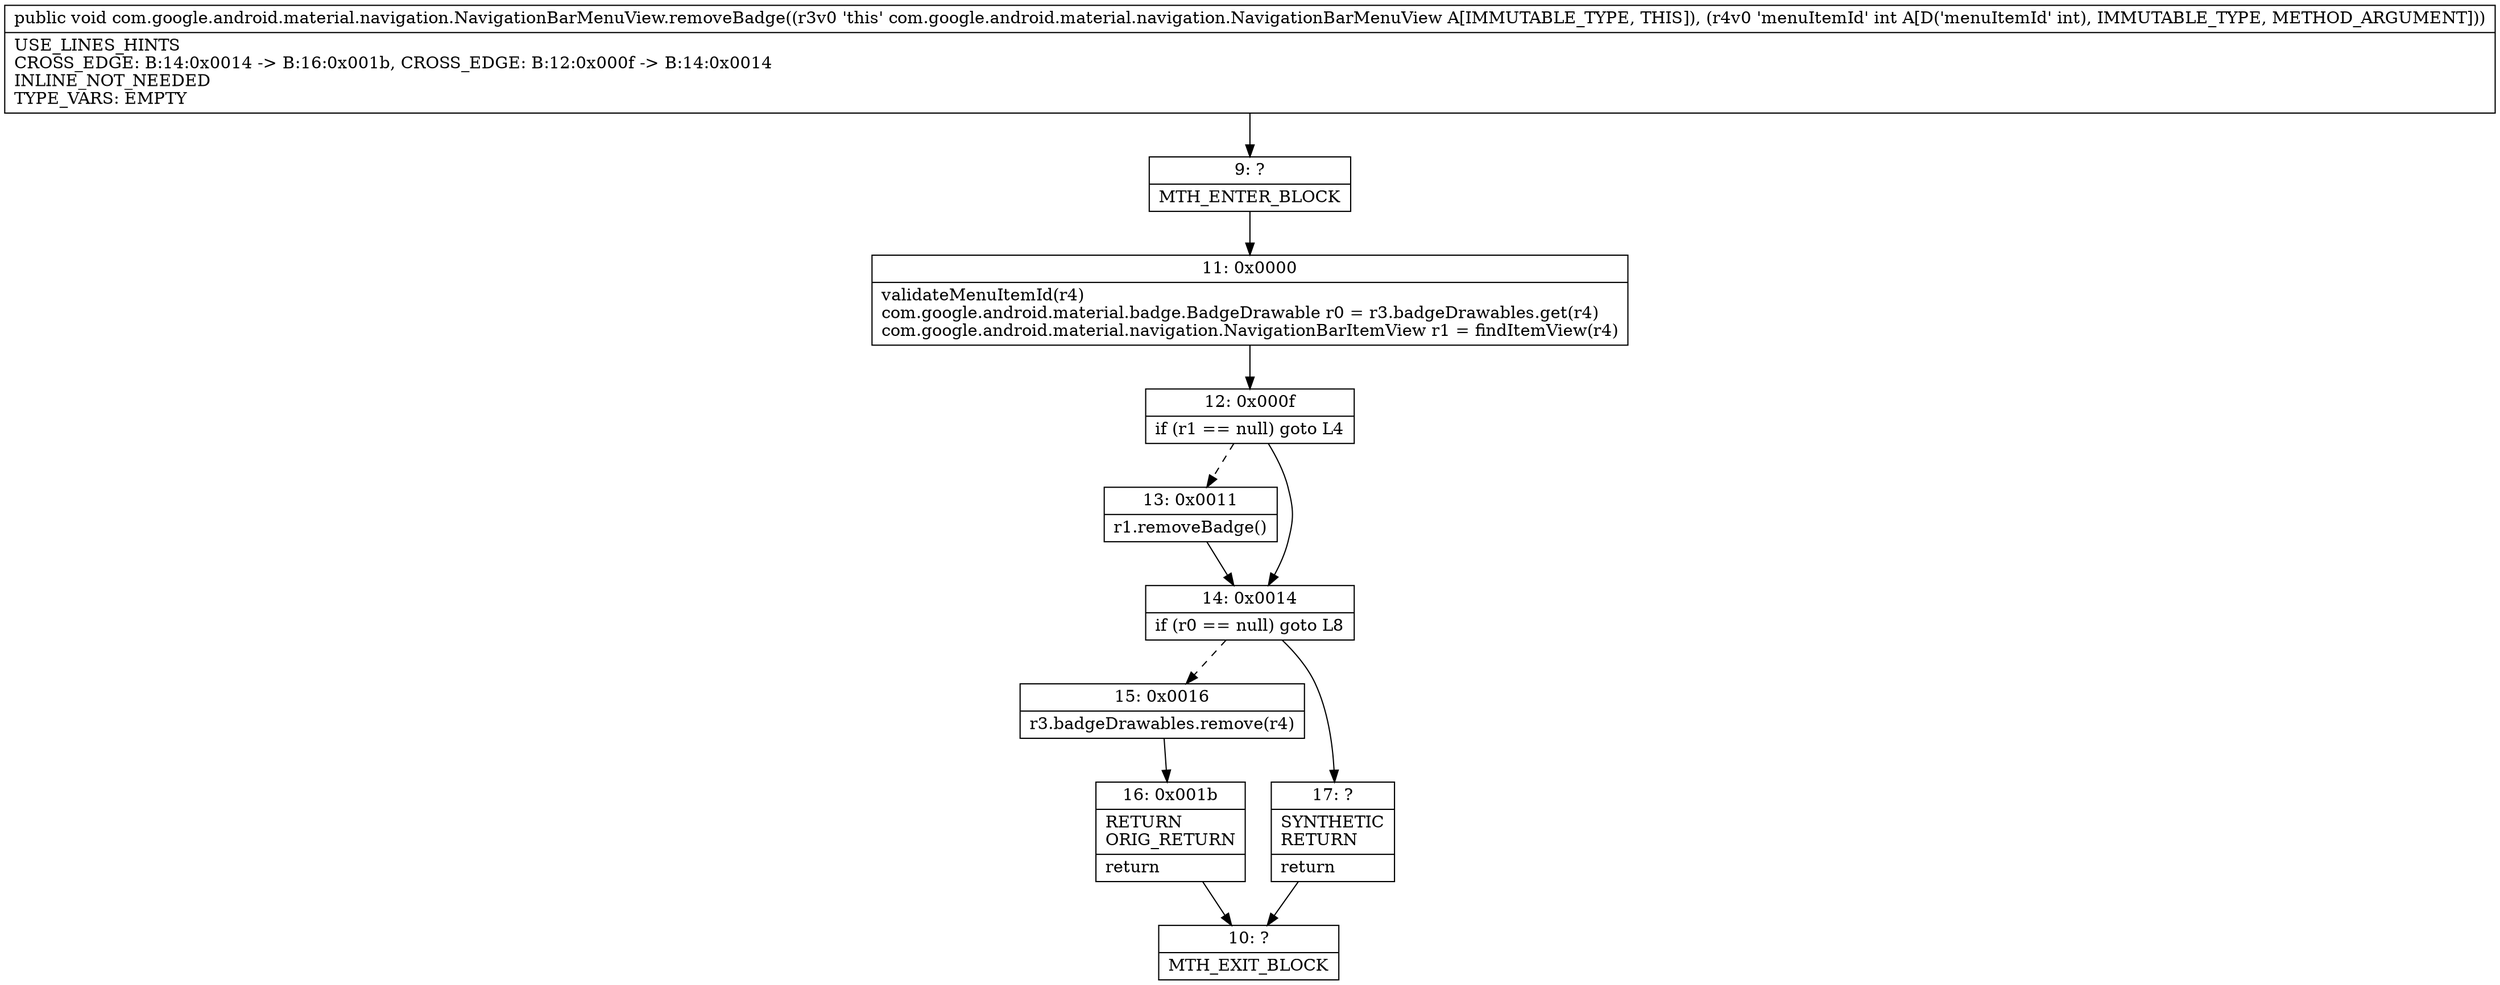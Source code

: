 digraph "CFG forcom.google.android.material.navigation.NavigationBarMenuView.removeBadge(I)V" {
Node_9 [shape=record,label="{9\:\ ?|MTH_ENTER_BLOCK\l}"];
Node_11 [shape=record,label="{11\:\ 0x0000|validateMenuItemId(r4)\lcom.google.android.material.badge.BadgeDrawable r0 = r3.badgeDrawables.get(r4)\lcom.google.android.material.navigation.NavigationBarItemView r1 = findItemView(r4)\l}"];
Node_12 [shape=record,label="{12\:\ 0x000f|if (r1 == null) goto L4\l}"];
Node_13 [shape=record,label="{13\:\ 0x0011|r1.removeBadge()\l}"];
Node_14 [shape=record,label="{14\:\ 0x0014|if (r0 == null) goto L8\l}"];
Node_15 [shape=record,label="{15\:\ 0x0016|r3.badgeDrawables.remove(r4)\l}"];
Node_16 [shape=record,label="{16\:\ 0x001b|RETURN\lORIG_RETURN\l|return\l}"];
Node_10 [shape=record,label="{10\:\ ?|MTH_EXIT_BLOCK\l}"];
Node_17 [shape=record,label="{17\:\ ?|SYNTHETIC\lRETURN\l|return\l}"];
MethodNode[shape=record,label="{public void com.google.android.material.navigation.NavigationBarMenuView.removeBadge((r3v0 'this' com.google.android.material.navigation.NavigationBarMenuView A[IMMUTABLE_TYPE, THIS]), (r4v0 'menuItemId' int A[D('menuItemId' int), IMMUTABLE_TYPE, METHOD_ARGUMENT]))  | USE_LINES_HINTS\lCROSS_EDGE: B:14:0x0014 \-\> B:16:0x001b, CROSS_EDGE: B:12:0x000f \-\> B:14:0x0014\lINLINE_NOT_NEEDED\lTYPE_VARS: EMPTY\l}"];
MethodNode -> Node_9;Node_9 -> Node_11;
Node_11 -> Node_12;
Node_12 -> Node_13[style=dashed];
Node_12 -> Node_14;
Node_13 -> Node_14;
Node_14 -> Node_15[style=dashed];
Node_14 -> Node_17;
Node_15 -> Node_16;
Node_16 -> Node_10;
Node_17 -> Node_10;
}

